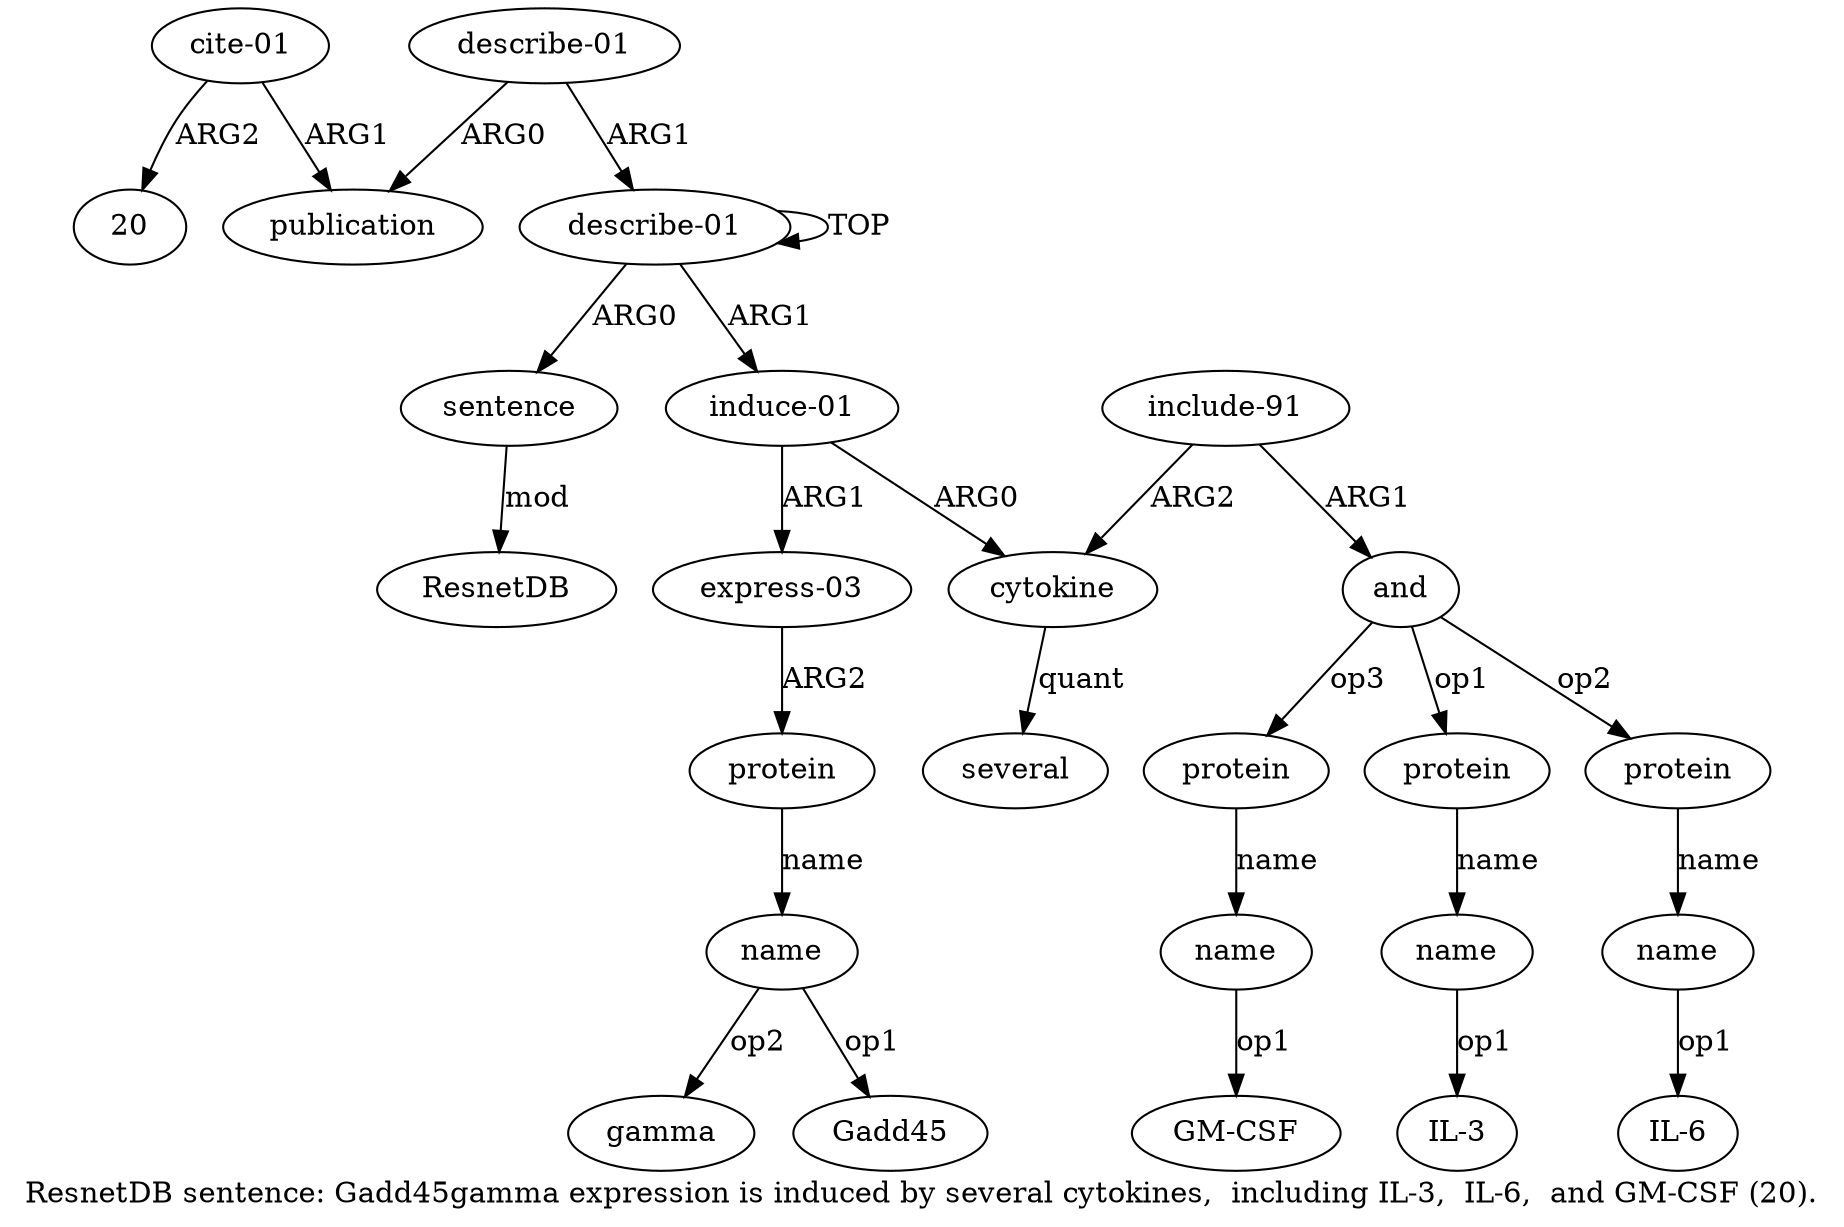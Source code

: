 digraph  {
	graph [label="ResnetDB sentence: Gadd45gamma expression is induced by several cytokines,  including IL-3,  IL-6,  and GM-CSF (20)."];
	node [label="\N"];
	"a19 20"	 [color=black,
		gold_ind=-1,
		gold_label=20,
		label=20,
		test_ind=-1,
		test_label=20];
	"a8 IL-3"	 [color=black,
		gold_ind=-1,
		gold_label="IL-3",
		label="IL-3",
		test_ind=-1,
		test_label="IL-3"];
	a15	 [color=black,
		gold_ind=15,
		gold_label=protein,
		label=protein,
		test_ind=15,
		test_label=protein];
	a16	 [color=black,
		gold_ind=16,
		gold_label=name,
		label=name,
		test_ind=16,
		test_label=name];
	a15 -> a16 [key=0,
	color=black,
	gold_label=name,
	label=name,
	test_label=name];
a14 [color=black,
	gold_ind=14,
	gold_label="express-03",
	label="express-03",
	test_ind=14,
	test_label="express-03"];
a14 -> a15 [key=0,
color=black,
gold_label=ARG2,
label=ARG2,
test_label=ARG2];
a17 [color=black,
gold_ind=17,
gold_label="describe-01",
label="describe-01",
test_ind=17,
test_label="describe-01"];
a18 [color=black,
gold_ind=18,
gold_label=publication,
label=publication,
test_ind=18,
test_label=publication];
a17 -> a18 [key=0,
color=black,
gold_label=ARG0,
label=ARG0,
test_label=ARG0];
a0 [color=black,
gold_ind=0,
gold_label="describe-01",
label="describe-01",
test_ind=0,
test_label="describe-01"];
a17 -> a0 [key=0,
color=black,
gold_label=ARG1,
label=ARG1,
test_label=ARG1];
"a16 gamma" [color=black,
gold_ind=-1,
gold_label=gamma,
label=gamma,
test_ind=-1,
test_label=gamma];
a16 -> "a16 gamma" [key=0,
color=black,
gold_label=op2,
label=op2,
test_label=op2];
"a16 Gadd45" [color=black,
gold_ind=-1,
gold_label=Gadd45,
label=Gadd45,
test_ind=-1,
test_label=Gadd45];
a16 -> "a16 Gadd45" [key=0,
color=black,
gold_label=op1,
label=op1,
test_label=op1];
a11 [color=black,
gold_ind=11,
gold_label=protein,
label=protein,
test_ind=11,
test_label=protein];
a12 [color=black,
gold_ind=12,
gold_label=name,
label=name,
test_ind=12,
test_label=name];
a11 -> a12 [key=0,
color=black,
gold_label=name,
label=name,
test_label=name];
a10 [color=black,
gold_ind=10,
gold_label=name,
label=name,
test_ind=10,
test_label=name];
"a10 IL-6" [color=black,
gold_ind=-1,
gold_label="IL-6",
label="IL-6",
test_ind=-1,
test_label="IL-6"];
a10 -> "a10 IL-6" [key=0,
color=black,
gold_label=op1,
label=op1,
test_label=op1];
a13 [color=black,
gold_ind=13,
gold_label=several,
label=several,
test_ind=13,
test_label=several];
"a12 GM-CSF" [color=black,
gold_ind=-1,
gold_label="GM-CSF",
label="GM-CSF",
test_ind=-1,
test_label="GM-CSF"];
a12 -> "a12 GM-CSF" [key=0,
color=black,
gold_label=op1,
label=op1,
test_label=op1];
a19 [color=black,
gold_ind=19,
gold_label="cite-01",
label="cite-01",
test_ind=19,
test_label="cite-01"];
a19 -> "a19 20" [key=0,
color=black,
gold_label=ARG2,
label=ARG2,
test_label=ARG2];
a19 -> a18 [key=0,
color=black,
gold_label=ARG1,
label=ARG1,
test_label=ARG1];
a1 [color=black,
gold_ind=1,
gold_label=sentence,
label=sentence,
test_ind=1,
test_label=sentence];
a2 [color=black,
gold_ind=2,
gold_label=ResnetDB,
label=ResnetDB,
test_ind=2,
test_label=ResnetDB];
a1 -> a2 [key=0,
color=black,
gold_label=mod,
label=mod,
test_label=mod];
a0 -> a1 [key=0,
color=black,
gold_label=ARG0,
label=ARG0,
test_label=ARG0];
a0 -> a0 [key=0,
color=black,
gold_label=TOP,
label=TOP,
test_label=TOP];
a3 [color=black,
gold_ind=3,
gold_label="induce-01",
label="induce-01",
test_ind=3,
test_label="induce-01"];
a0 -> a3 [key=0,
color=black,
gold_label=ARG1,
label=ARG1,
test_label=ARG1];
a3 -> a14 [key=0,
color=black,
gold_label=ARG1,
label=ARG1,
test_label=ARG1];
a4 [color=black,
gold_ind=4,
gold_label=cytokine,
label=cytokine,
test_ind=4,
test_label=cytokine];
a3 -> a4 [key=0,
color=black,
gold_label=ARG0,
label=ARG0,
test_label=ARG0];
a5 [color=black,
gold_ind=5,
gold_label="include-91",
label="include-91",
test_ind=5,
test_label="include-91"];
a5 -> a4 [key=0,
color=black,
gold_label=ARG2,
label=ARG2,
test_label=ARG2];
a6 [color=black,
gold_ind=6,
gold_label=and,
label=and,
test_ind=6,
test_label=and];
a5 -> a6 [key=0,
color=black,
gold_label=ARG1,
label=ARG1,
test_label=ARG1];
a4 -> a13 [key=0,
color=black,
gold_label=quant,
label=quant,
test_label=quant];
a7 [color=black,
gold_ind=7,
gold_label=protein,
label=protein,
test_ind=7,
test_label=protein];
a8 [color=black,
gold_ind=8,
gold_label=name,
label=name,
test_ind=8,
test_label=name];
a7 -> a8 [key=0,
color=black,
gold_label=name,
label=name,
test_label=name];
a6 -> a11 [key=0,
color=black,
gold_label=op3,
label=op3,
test_label=op3];
a6 -> a7 [key=0,
color=black,
gold_label=op1,
label=op1,
test_label=op1];
a9 [color=black,
gold_ind=9,
gold_label=protein,
label=protein,
test_ind=9,
test_label=protein];
a6 -> a9 [key=0,
color=black,
gold_label=op2,
label=op2,
test_label=op2];
a9 -> a10 [key=0,
color=black,
gold_label=name,
label=name,
test_label=name];
a8 -> "a8 IL-3" [key=0,
color=black,
gold_label=op1,
label=op1,
test_label=op1];
}
